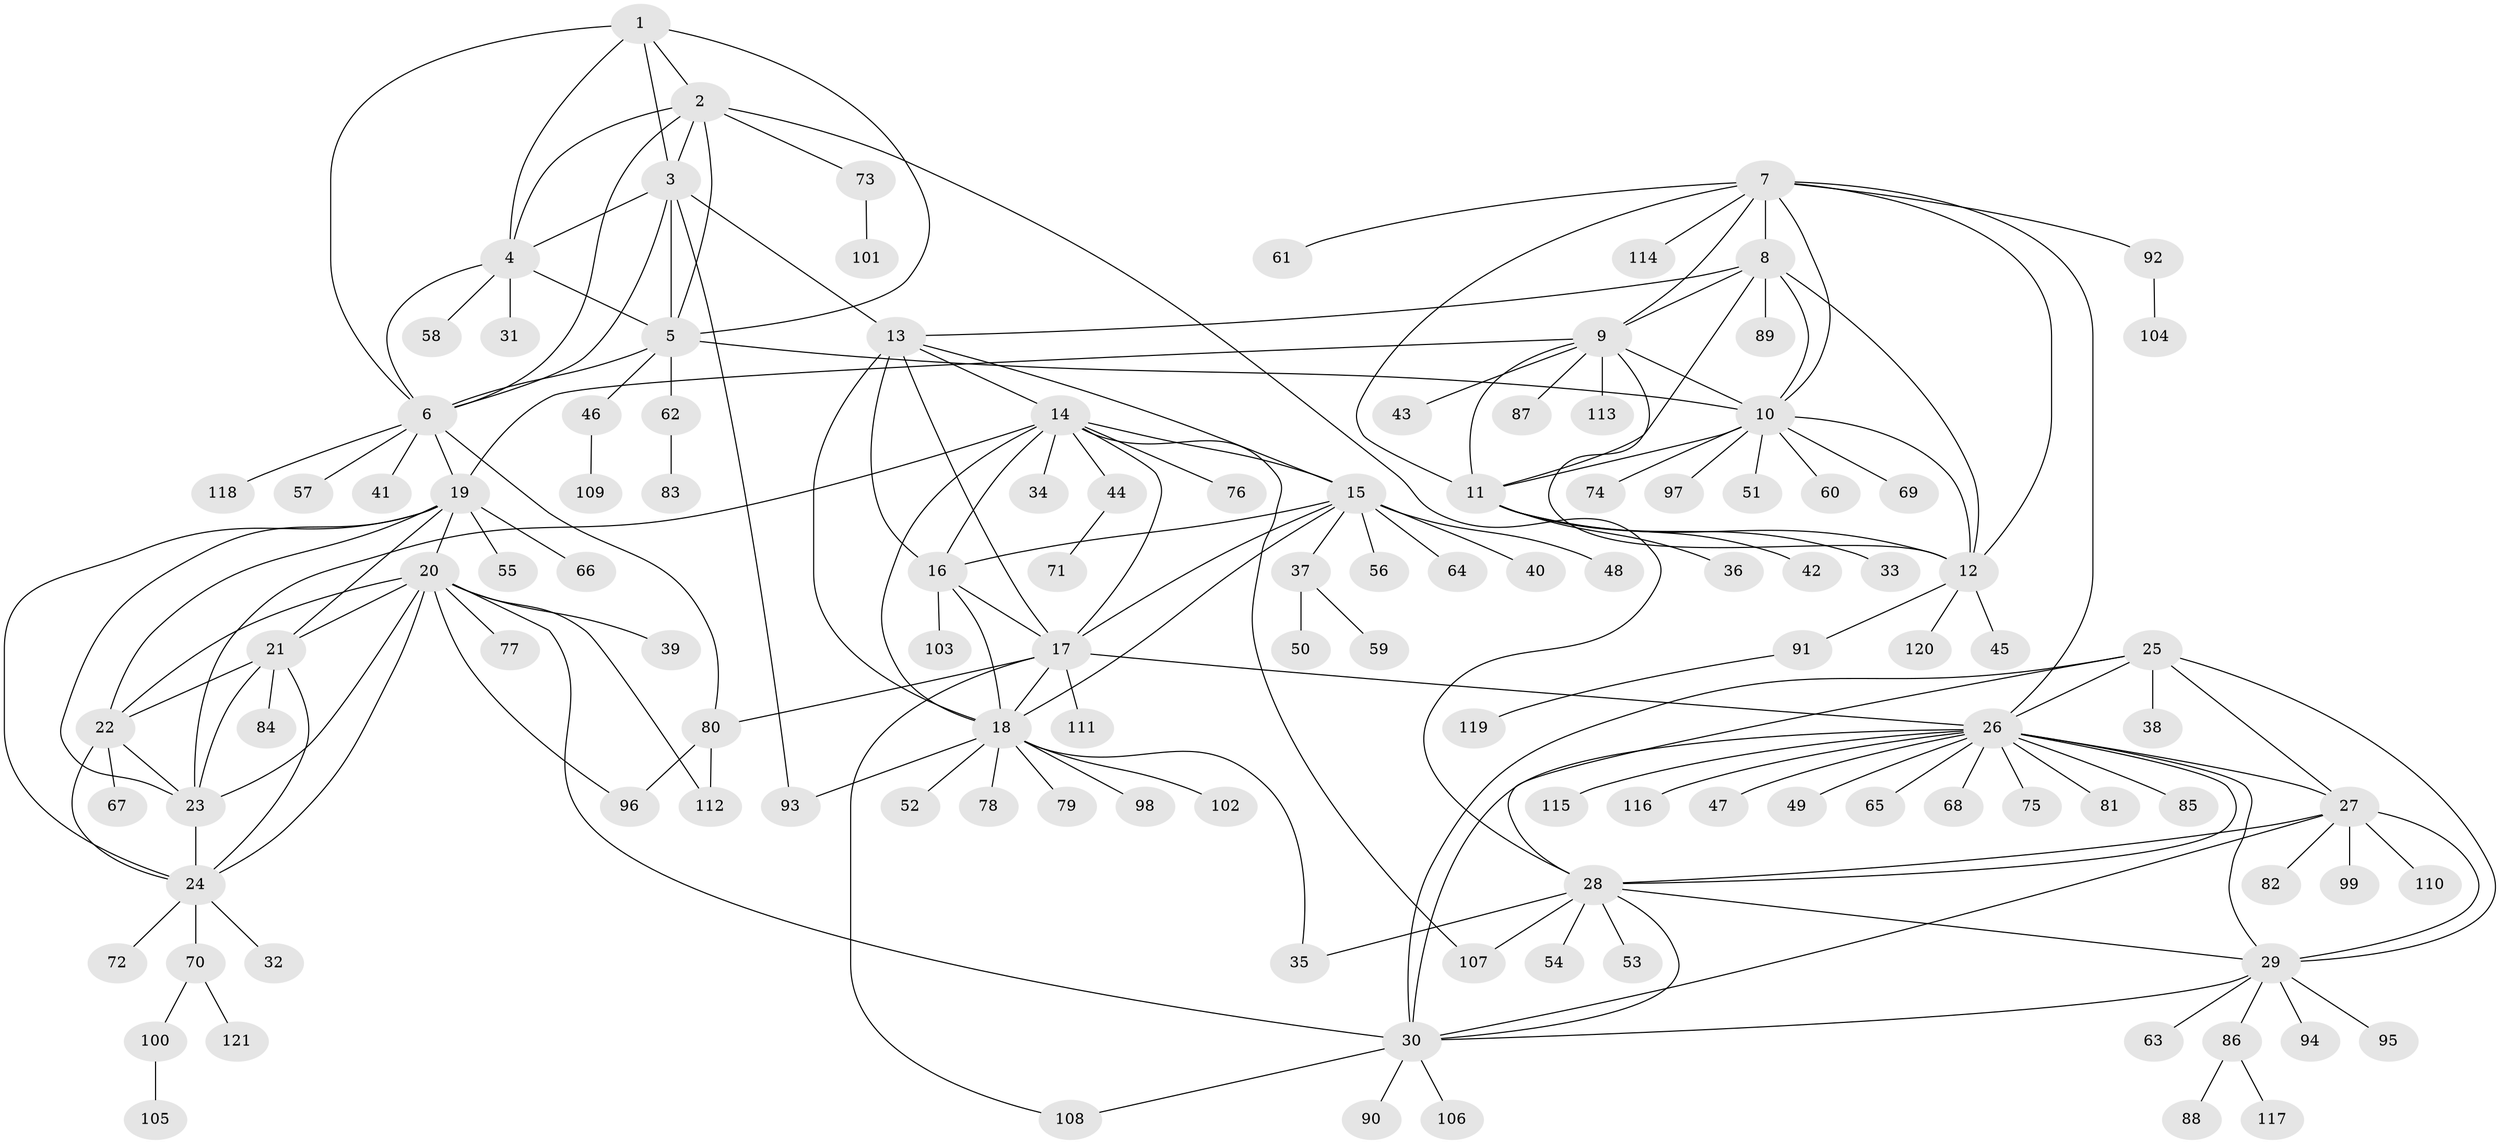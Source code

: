 // Generated by graph-tools (version 1.1) at 2025/37/03/09/25 02:37:30]
// undirected, 121 vertices, 183 edges
graph export_dot {
graph [start="1"]
  node [color=gray90,style=filled];
  1;
  2;
  3;
  4;
  5;
  6;
  7;
  8;
  9;
  10;
  11;
  12;
  13;
  14;
  15;
  16;
  17;
  18;
  19;
  20;
  21;
  22;
  23;
  24;
  25;
  26;
  27;
  28;
  29;
  30;
  31;
  32;
  33;
  34;
  35;
  36;
  37;
  38;
  39;
  40;
  41;
  42;
  43;
  44;
  45;
  46;
  47;
  48;
  49;
  50;
  51;
  52;
  53;
  54;
  55;
  56;
  57;
  58;
  59;
  60;
  61;
  62;
  63;
  64;
  65;
  66;
  67;
  68;
  69;
  70;
  71;
  72;
  73;
  74;
  75;
  76;
  77;
  78;
  79;
  80;
  81;
  82;
  83;
  84;
  85;
  86;
  87;
  88;
  89;
  90;
  91;
  92;
  93;
  94;
  95;
  96;
  97;
  98;
  99;
  100;
  101;
  102;
  103;
  104;
  105;
  106;
  107;
  108;
  109;
  110;
  111;
  112;
  113;
  114;
  115;
  116;
  117;
  118;
  119;
  120;
  121;
  1 -- 2;
  1 -- 3;
  1 -- 4;
  1 -- 5;
  1 -- 6;
  2 -- 3;
  2 -- 4;
  2 -- 5;
  2 -- 6;
  2 -- 28;
  2 -- 73;
  3 -- 4;
  3 -- 5;
  3 -- 6;
  3 -- 13;
  3 -- 93;
  4 -- 5;
  4 -- 6;
  4 -- 31;
  4 -- 58;
  5 -- 6;
  5 -- 10;
  5 -- 46;
  5 -- 62;
  6 -- 19;
  6 -- 41;
  6 -- 57;
  6 -- 80;
  6 -- 118;
  7 -- 8;
  7 -- 9;
  7 -- 10;
  7 -- 11;
  7 -- 12;
  7 -- 26;
  7 -- 61;
  7 -- 92;
  7 -- 114;
  8 -- 9;
  8 -- 10;
  8 -- 11;
  8 -- 12;
  8 -- 13;
  8 -- 89;
  9 -- 10;
  9 -- 11;
  9 -- 12;
  9 -- 19;
  9 -- 43;
  9 -- 87;
  9 -- 113;
  10 -- 11;
  10 -- 12;
  10 -- 51;
  10 -- 60;
  10 -- 69;
  10 -- 74;
  10 -- 97;
  11 -- 12;
  11 -- 33;
  11 -- 36;
  11 -- 42;
  12 -- 45;
  12 -- 91;
  12 -- 120;
  13 -- 14;
  13 -- 15;
  13 -- 16;
  13 -- 17;
  13 -- 18;
  14 -- 15;
  14 -- 16;
  14 -- 17;
  14 -- 18;
  14 -- 23;
  14 -- 34;
  14 -- 44;
  14 -- 76;
  14 -- 107;
  15 -- 16;
  15 -- 17;
  15 -- 18;
  15 -- 37;
  15 -- 40;
  15 -- 48;
  15 -- 56;
  15 -- 64;
  16 -- 17;
  16 -- 18;
  16 -- 103;
  17 -- 18;
  17 -- 26;
  17 -- 80;
  17 -- 108;
  17 -- 111;
  18 -- 35;
  18 -- 52;
  18 -- 78;
  18 -- 79;
  18 -- 93;
  18 -- 98;
  18 -- 102;
  19 -- 20;
  19 -- 21;
  19 -- 22;
  19 -- 23;
  19 -- 24;
  19 -- 55;
  19 -- 66;
  20 -- 21;
  20 -- 22;
  20 -- 23;
  20 -- 24;
  20 -- 30;
  20 -- 39;
  20 -- 77;
  20 -- 96;
  20 -- 112;
  21 -- 22;
  21 -- 23;
  21 -- 24;
  21 -- 84;
  22 -- 23;
  22 -- 24;
  22 -- 67;
  23 -- 24;
  24 -- 32;
  24 -- 70;
  24 -- 72;
  25 -- 26;
  25 -- 27;
  25 -- 28;
  25 -- 29;
  25 -- 30;
  25 -- 38;
  26 -- 27;
  26 -- 28;
  26 -- 29;
  26 -- 30;
  26 -- 47;
  26 -- 49;
  26 -- 65;
  26 -- 68;
  26 -- 75;
  26 -- 81;
  26 -- 85;
  26 -- 115;
  26 -- 116;
  27 -- 28;
  27 -- 29;
  27 -- 30;
  27 -- 82;
  27 -- 99;
  27 -- 110;
  28 -- 29;
  28 -- 30;
  28 -- 35;
  28 -- 53;
  28 -- 54;
  28 -- 107;
  29 -- 30;
  29 -- 63;
  29 -- 86;
  29 -- 94;
  29 -- 95;
  30 -- 90;
  30 -- 106;
  30 -- 108;
  37 -- 50;
  37 -- 59;
  44 -- 71;
  46 -- 109;
  62 -- 83;
  70 -- 100;
  70 -- 121;
  73 -- 101;
  80 -- 96;
  80 -- 112;
  86 -- 88;
  86 -- 117;
  91 -- 119;
  92 -- 104;
  100 -- 105;
}
